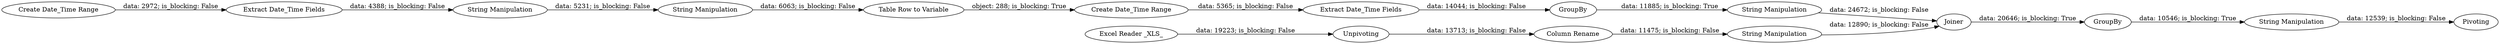 digraph {
	"5713105819662212740_12" [label=Unpivoting]
	"5713105819662212740_3" [label="String Manipulation"]
	"5713105819662212740_4" [label="String Manipulation"]
	"5713105819662212740_16" [label=GroupBy]
	"5713105819662212740_18" [label="String Manipulation"]
	"5713105819662212740_10" [label="String Manipulation"]
	"5713105819662212740_9" [label=GroupBy]
	"5713105819662212740_7" [label="Create Date_Time Range"]
	"5713105819662212740_14" [label="String Manipulation"]
	"5713105819662212740_17" [label=Pivoting]
	"5713105819662212740_15" [label=Joiner]
	"5713105819662212740_2" [label="Extract Date_Time Fields"]
	"5713105819662212740_1" [label="Create Date_Time Range"]
	"5713105819662212740_8" [label="Extract Date_Time Fields"]
	"5713105819662212740_13" [label="Column Rename"]
	"5713105819662212740_11" [label="Excel Reader _XLS_"]
	"5713105819662212740_6" [label="Table Row to Variable"]
	"5713105819662212740_8" -> "5713105819662212740_9" [label="data: 14044; is_blocking: False"]
	"5713105819662212740_18" -> "5713105819662212740_17" [label="data: 12539; is_blocking: False"]
	"5713105819662212740_11" -> "5713105819662212740_12" [label="data: 19223; is_blocking: False"]
	"5713105819662212740_7" -> "5713105819662212740_8" [label="data: 5365; is_blocking: False"]
	"5713105819662212740_13" -> "5713105819662212740_14" [label="data: 11475; is_blocking: False"]
	"5713105819662212740_12" -> "5713105819662212740_13" [label="data: 13713; is_blocking: False"]
	"5713105819662212740_6" -> "5713105819662212740_7" [label="object: 288; is_blocking: True"]
	"5713105819662212740_14" -> "5713105819662212740_15" [label="data: 12890; is_blocking: False"]
	"5713105819662212740_3" -> "5713105819662212740_4" [label="data: 5231; is_blocking: False"]
	"5713105819662212740_2" -> "5713105819662212740_3" [label="data: 4388; is_blocking: False"]
	"5713105819662212740_1" -> "5713105819662212740_2" [label="data: 2972; is_blocking: False"]
	"5713105819662212740_15" -> "5713105819662212740_16" [label="data: 20646; is_blocking: True"]
	"5713105819662212740_16" -> "5713105819662212740_18" [label="data: 10546; is_blocking: True"]
	"5713105819662212740_10" -> "5713105819662212740_15" [label="data: 24672; is_blocking: False"]
	"5713105819662212740_9" -> "5713105819662212740_10" [label="data: 11885; is_blocking: True"]
	"5713105819662212740_4" -> "5713105819662212740_6" [label="data: 6063; is_blocking: False"]
	rankdir=LR
}
